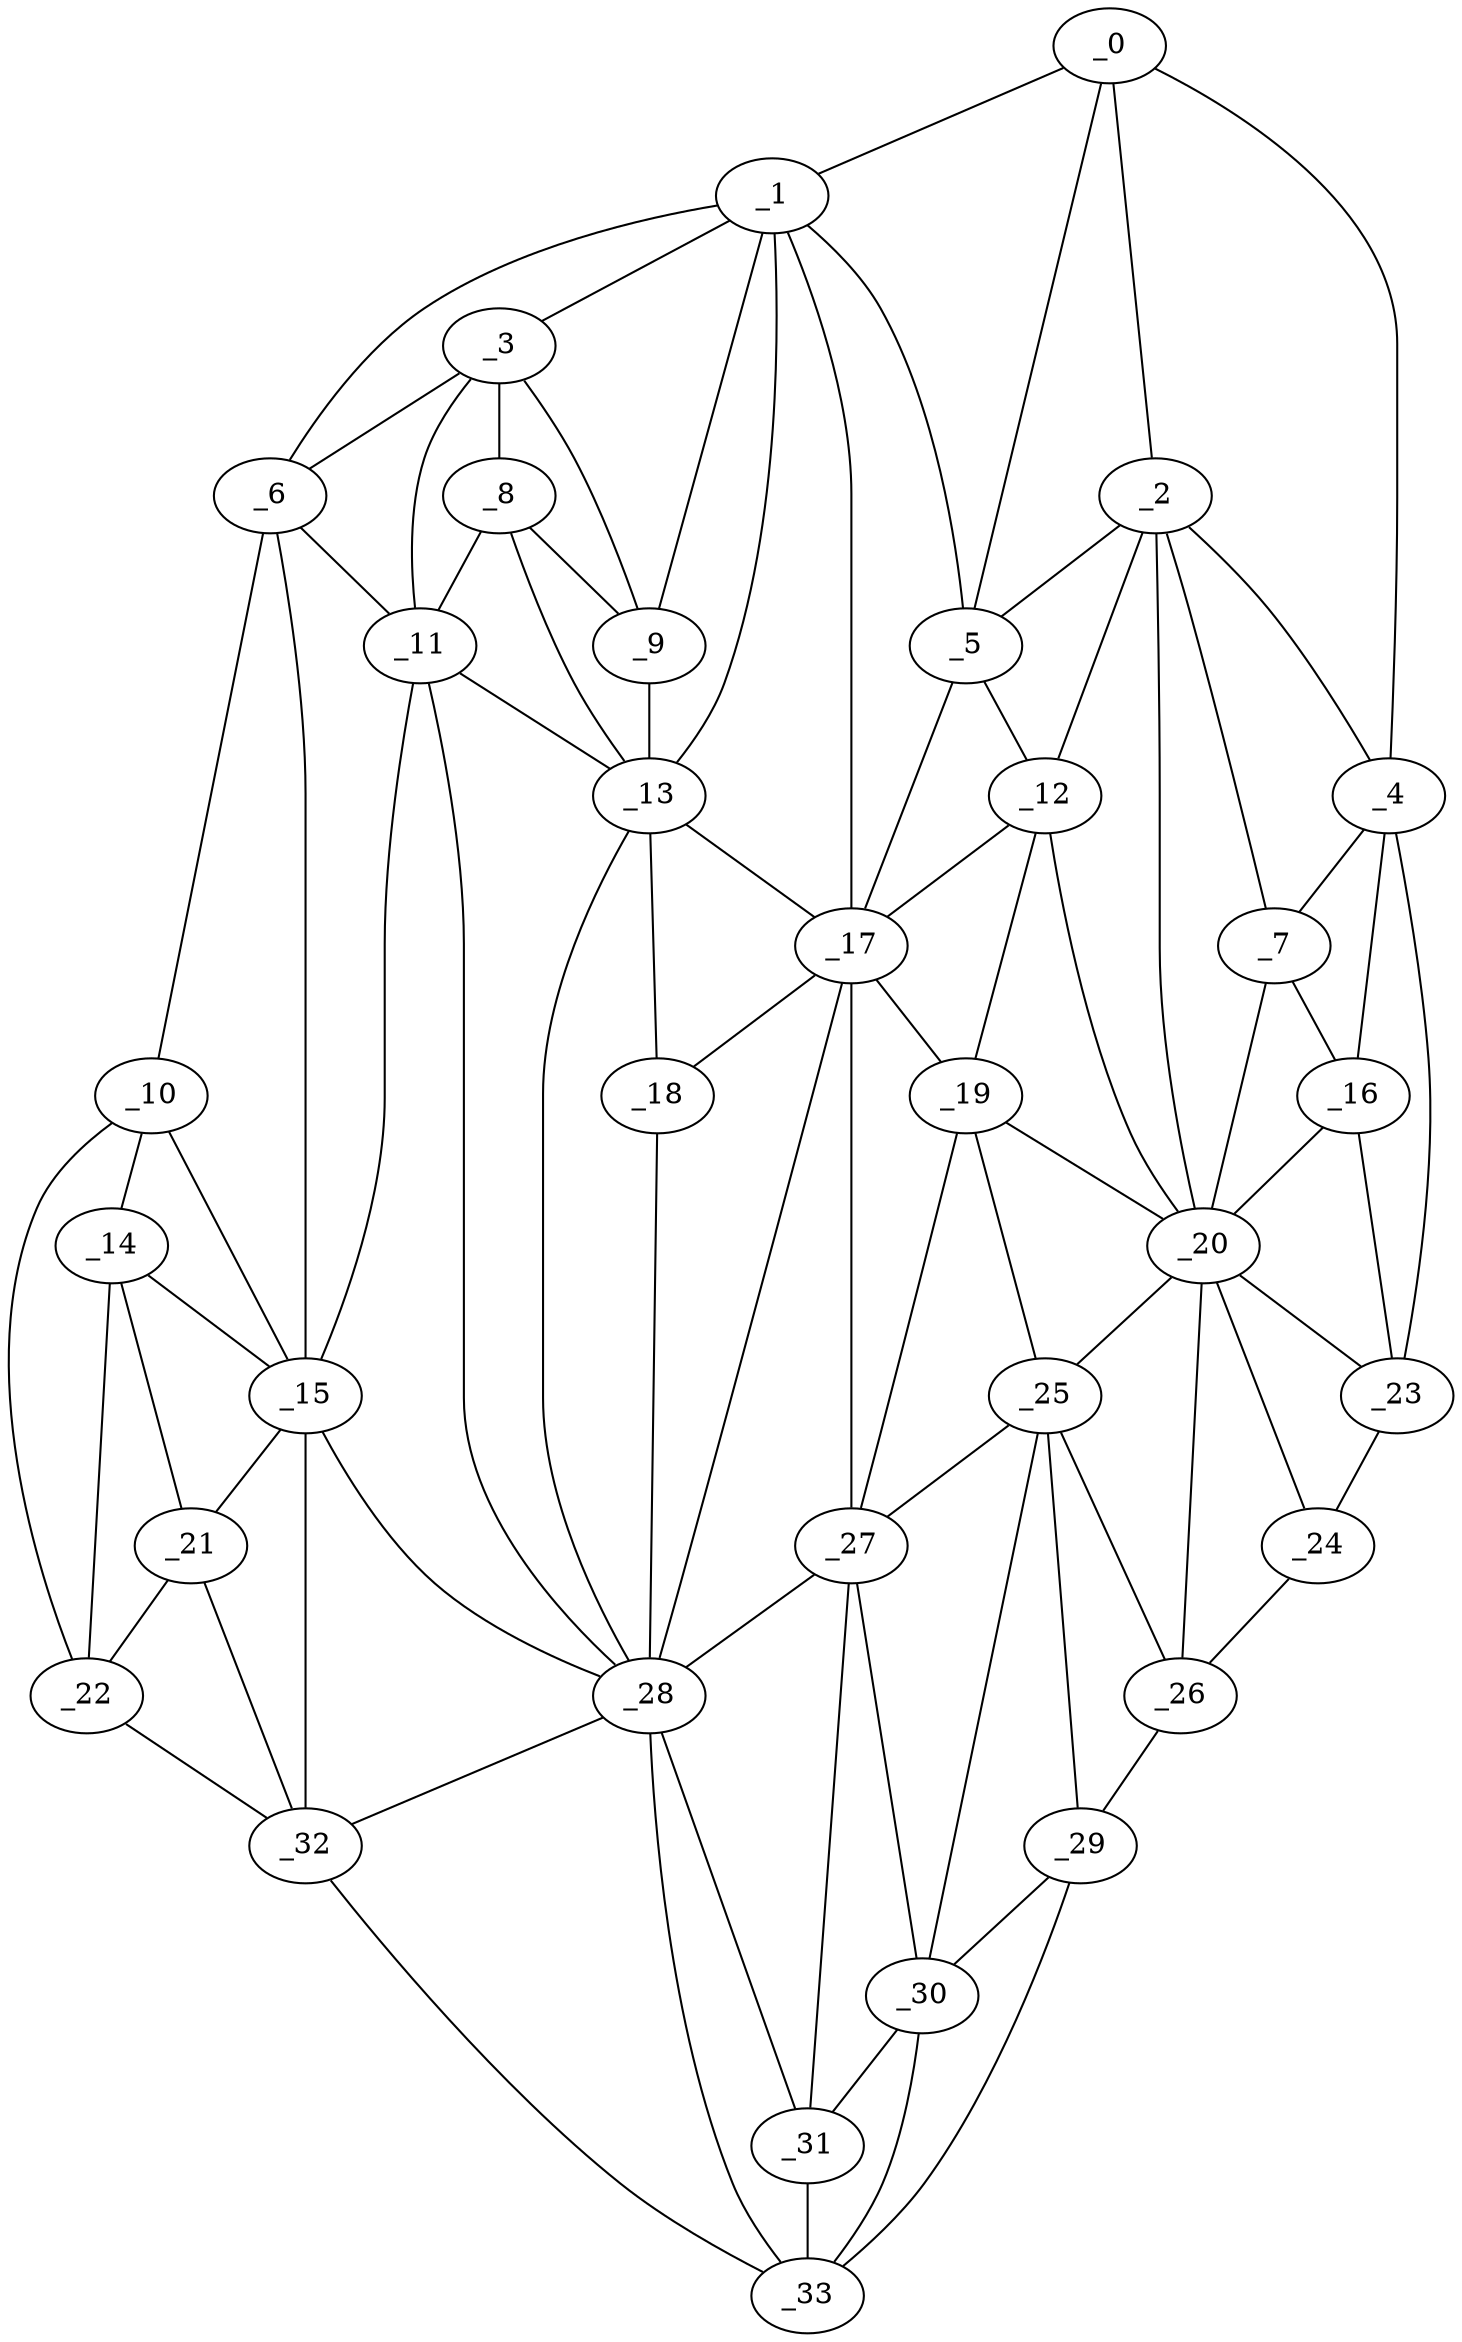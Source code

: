 graph "obj14__60.gxl" {
	_0	 [x=31,
		y=40];
	_1	 [x=33,
		y=67];
	_0 -- _1	 [valence=1];
	_2	 [x=38,
		y=24];
	_0 -- _2	 [valence=1];
	_4	 [x=41,
		y=4];
	_0 -- _4	 [valence=1];
	_5	 [x=42,
		y=43];
	_0 -- _5	 [valence=2];
	_3	 [x=38,
		y=88];
	_1 -- _3	 [valence=2];
	_1 -- _5	 [valence=2];
	_6	 [x=42,
		y=111];
	_1 -- _6	 [valence=1];
	_9	 [x=45,
		y=78];
	_1 -- _9	 [valence=2];
	_13	 [x=54,
		y=72];
	_1 -- _13	 [valence=2];
	_17	 [x=57,
		y=61];
	_1 -- _17	 [valence=1];
	_2 -- _4	 [valence=2];
	_2 -- _5	 [valence=2];
	_7	 [x=43,
		y=17];
	_2 -- _7	 [valence=2];
	_12	 [x=54,
		y=39];
	_2 -- _12	 [valence=1];
	_20	 [x=60,
		y=27];
	_2 -- _20	 [valence=2];
	_3 -- _6	 [valence=1];
	_8	 [x=44,
		y=87];
	_3 -- _8	 [valence=1];
	_3 -- _9	 [valence=2];
	_11	 [x=52,
		y=99];
	_3 -- _11	 [valence=1];
	_4 -- _7	 [valence=1];
	_16	 [x=57,
		y=14];
	_4 -- _16	 [valence=2];
	_23	 [x=68,
		y=12];
	_4 -- _23	 [valence=1];
	_5 -- _12	 [valence=1];
	_5 -- _17	 [valence=2];
	_10	 [x=46,
		y=118];
	_6 -- _10	 [valence=1];
	_6 -- _11	 [valence=2];
	_15	 [x=56,
		y=106];
	_6 -- _15	 [valence=2];
	_7 -- _16	 [valence=2];
	_7 -- _20	 [valence=1];
	_8 -- _9	 [valence=2];
	_8 -- _11	 [valence=2];
	_8 -- _13	 [valence=1];
	_9 -- _13	 [valence=2];
	_14	 [x=55,
		y=120];
	_10 -- _14	 [valence=2];
	_10 -- _15	 [valence=1];
	_22	 [x=62,
		y=125];
	_10 -- _22	 [valence=1];
	_11 -- _13	 [valence=2];
	_11 -- _15	 [valence=1];
	_28	 [x=81,
		y=61];
	_11 -- _28	 [valence=2];
	_12 -- _17	 [valence=1];
	_19	 [x=59,
		y=41];
	_12 -- _19	 [valence=2];
	_12 -- _20	 [valence=2];
	_13 -- _17	 [valence=1];
	_18	 [x=58,
		y=67];
	_13 -- _18	 [valence=1];
	_13 -- _28	 [valence=2];
	_14 -- _15	 [valence=2];
	_21	 [x=61,
		y=118];
	_14 -- _21	 [valence=2];
	_14 -- _22	 [valence=2];
	_15 -- _21	 [valence=2];
	_15 -- _28	 [valence=1];
	_32	 [x=95,
		y=116];
	_15 -- _32	 [valence=2];
	_16 -- _20	 [valence=2];
	_16 -- _23	 [valence=2];
	_17 -- _18	 [valence=2];
	_17 -- _19	 [valence=2];
	_27	 [x=80,
		y=54];
	_17 -- _27	 [valence=2];
	_17 -- _28	 [valence=1];
	_18 -- _28	 [valence=2];
	_19 -- _20	 [valence=1];
	_25	 [x=78,
		y=44];
	_19 -- _25	 [valence=2];
	_19 -- _27	 [valence=2];
	_20 -- _23	 [valence=2];
	_24	 [x=75,
		y=17];
	_20 -- _24	 [valence=1];
	_20 -- _25	 [valence=2];
	_26	 [x=80,
		y=21];
	_20 -- _26	 [valence=2];
	_21 -- _22	 [valence=1];
	_21 -- _32	 [valence=1];
	_22 -- _32	 [valence=1];
	_23 -- _24	 [valence=1];
	_24 -- _26	 [valence=1];
	_25 -- _26	 [valence=2];
	_25 -- _27	 [valence=1];
	_29	 [x=87,
		y=31];
	_25 -- _29	 [valence=2];
	_30	 [x=87,
		y=47];
	_25 -- _30	 [valence=1];
	_26 -- _29	 [valence=1];
	_27 -- _28	 [valence=2];
	_27 -- _30	 [valence=2];
	_31	 [x=91,
		y=58];
	_27 -- _31	 [valence=1];
	_28 -- _31	 [valence=2];
	_28 -- _32	 [valence=1];
	_33	 [x=98,
		y=66];
	_28 -- _33	 [valence=2];
	_29 -- _30	 [valence=2];
	_29 -- _33	 [valence=1];
	_30 -- _31	 [valence=2];
	_30 -- _33	 [valence=2];
	_31 -- _33	 [valence=1];
	_32 -- _33	 [valence=1];
}
